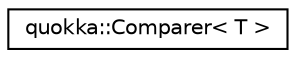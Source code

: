 digraph "Graphical Class Hierarchy"
{
 // LATEX_PDF_SIZE
  edge [fontname="Helvetica",fontsize="10",labelfontname="Helvetica",labelfontsize="10"];
  node [fontname="Helvetica",fontsize="10",shape=record];
  rankdir="LR";
  Node0 [label="quokka::Comparer\< T \>",height=0.2,width=0.4,color="black", fillcolor="white", style="filled",URL="$structquokka_1_1Comparer.html",tooltip=" "];
}
